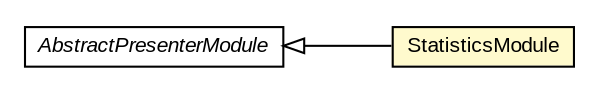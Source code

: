 #!/usr/local/bin/dot
#
# Class diagram 
# Generated by UMLGraph version R5_6-24-gf6e263 (http://www.umlgraph.org/)
#

digraph G {
	edge [fontname="arial",fontsize=10,labelfontname="arial",labelfontsize=10];
	node [fontname="arial",fontsize=10,shape=plaintext];
	nodesep=0.25;
	ranksep=0.5;
	rankdir=LR;
	// com.gwtplatform.mvp.client.gin.AbstractPresenterModule
	c495377 [label=<<table title="com.gwtplatform.mvp.client.gin.AbstractPresenterModule" border="0" cellborder="1" cellspacing="0" cellpadding="2" port="p" href="../../../../mvp/client/gin/AbstractPresenterModule.html">
		<tr><td><table border="0" cellspacing="0" cellpadding="1">
<tr><td align="center" balign="center"><font face="arial italic"> AbstractPresenterModule </font></td></tr>
		</table></td></tr>
		</table>>, URL="../../../../mvp/client/gin/AbstractPresenterModule.html", fontname="arial", fontcolor="black", fontsize=10.0];
	// com.gwtplatform.carstore.client.application.stats.StatisticsModule
	c495760 [label=<<table title="com.gwtplatform.carstore.client.application.stats.StatisticsModule" border="0" cellborder="1" cellspacing="0" cellpadding="2" port="p" bgcolor="lemonChiffon" href="./StatisticsModule.html">
		<tr><td><table border="0" cellspacing="0" cellpadding="1">
<tr><td align="center" balign="center"> StatisticsModule </td></tr>
		</table></td></tr>
		</table>>, URL="./StatisticsModule.html", fontname="arial", fontcolor="black", fontsize=10.0];
	//com.gwtplatform.carstore.client.application.stats.StatisticsModule extends com.gwtplatform.mvp.client.gin.AbstractPresenterModule
	c495377:p -> c495760:p [dir=back,arrowtail=empty];
}

